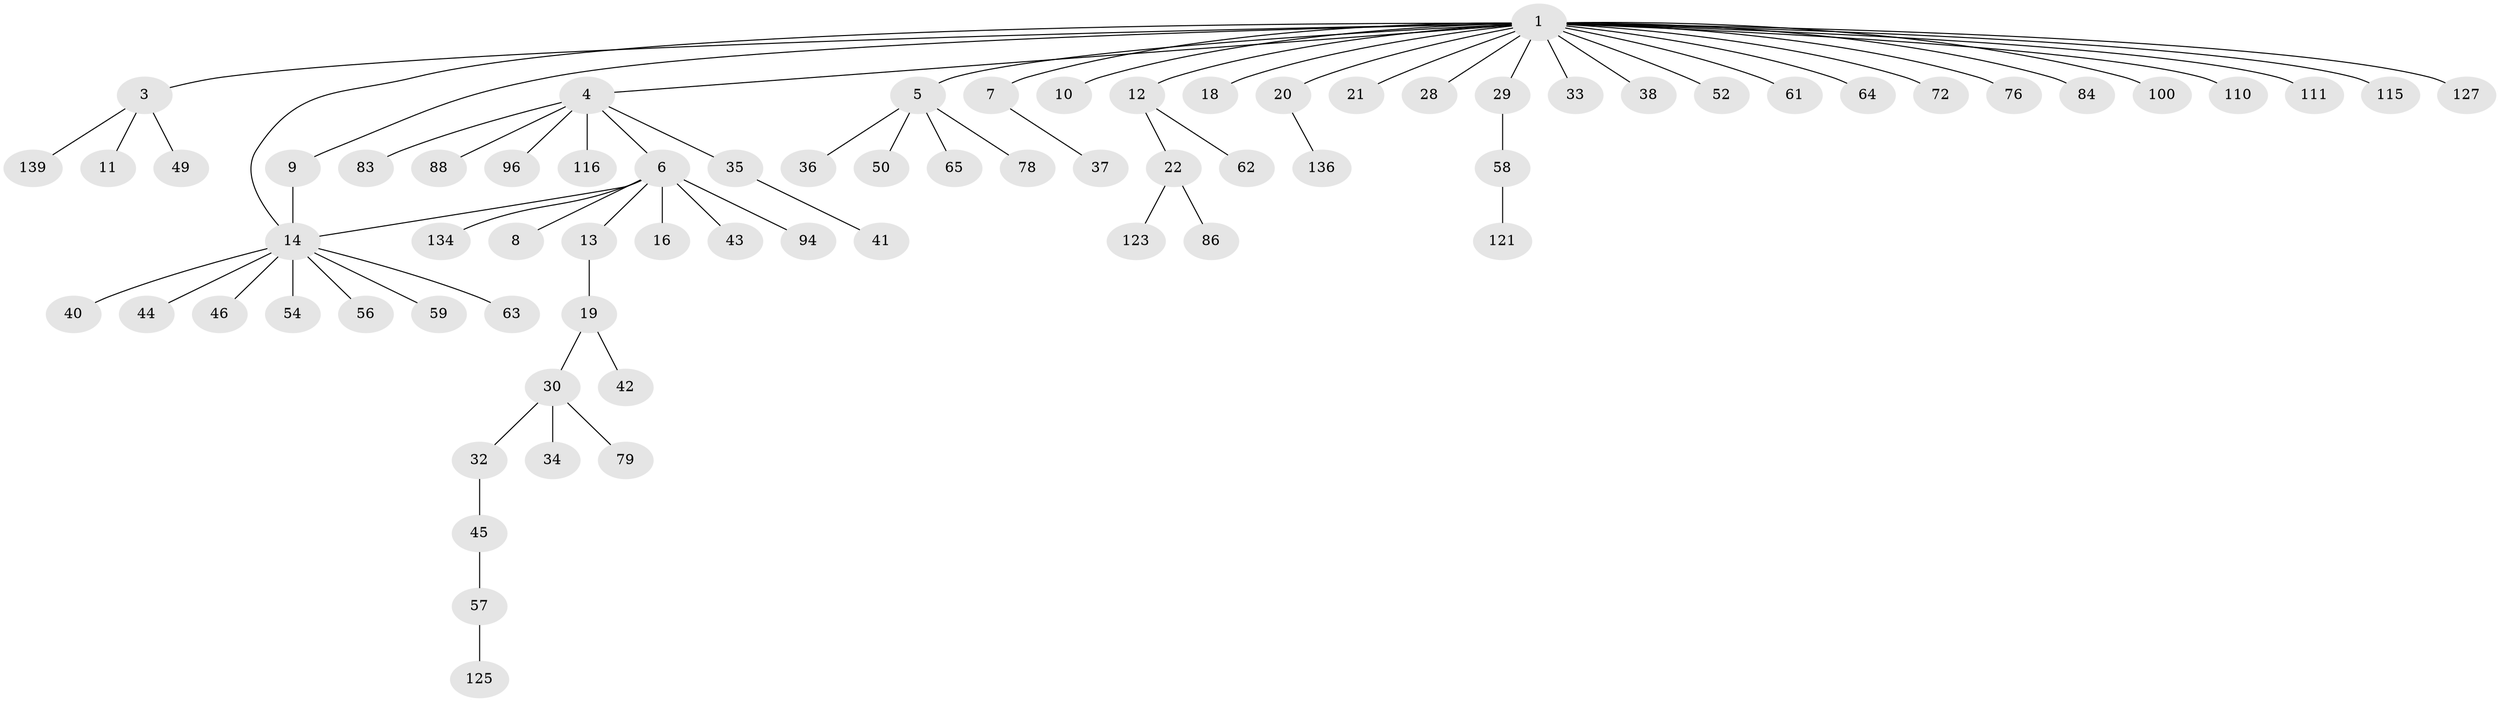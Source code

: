 // original degree distribution, {2: 0.17482517482517482, 26: 0.006993006993006993, 4: 0.04895104895104895, 8: 0.006993006993006993, 5: 0.006993006993006993, 9: 0.006993006993006993, 1: 0.6153846153846154, 6: 0.02097902097902098, 3: 0.1048951048951049, 11: 0.006993006993006993}
// Generated by graph-tools (version 1.1) at 2025/14/03/09/25 04:14:34]
// undirected, 71 vertices, 72 edges
graph export_dot {
graph [start="1"]
  node [color=gray90,style=filled];
  1 [super="+2"];
  3;
  4 [super="+26"];
  5;
  6 [super="+66"];
  7;
  8 [super="+91"];
  9;
  10;
  11;
  12 [super="+15+118+119+109"];
  13;
  14 [super="+140+80+27+17"];
  16;
  18;
  19 [super="+23+107+82+31"];
  20 [super="+47"];
  21;
  22 [super="+24"];
  28;
  29 [super="+106+55"];
  30;
  32;
  33 [super="+137"];
  34 [super="+99"];
  35;
  36 [super="+132"];
  37;
  38;
  40;
  41;
  42 [super="+120+74"];
  43;
  44;
  45 [super="+104+60"];
  46 [super="+114+89"];
  49;
  50;
  52;
  54 [super="+71"];
  56;
  57;
  58 [super="+69"];
  59;
  61 [super="+133"];
  62;
  63;
  64;
  65;
  72 [super="+122+138+98"];
  76;
  78;
  79 [super="+81"];
  83;
  84;
  86;
  88;
  94;
  96;
  100;
  110;
  111;
  115;
  116;
  121 [super="+130"];
  123;
  125;
  127;
  134;
  136;
  139;
  1 -- 38;
  1 -- 64;
  1 -- 3;
  1 -- 4;
  1 -- 5;
  1 -- 7;
  1 -- 72;
  1 -- 9;
  1 -- 10;
  1 -- 12;
  1 -- 76;
  1 -- 14;
  1 -- 18;
  1 -- 20;
  1 -- 21;
  1 -- 84;
  1 -- 28;
  1 -- 29;
  1 -- 33;
  1 -- 100;
  1 -- 110;
  1 -- 111;
  1 -- 115;
  1 -- 52;
  1 -- 61;
  1 -- 127;
  3 -- 11;
  3 -- 49;
  3 -- 139;
  4 -- 6;
  4 -- 35;
  4 -- 83;
  4 -- 88;
  4 -- 96;
  4 -- 116;
  5 -- 36;
  5 -- 50;
  5 -- 65;
  5 -- 78;
  6 -- 8;
  6 -- 13;
  6 -- 14;
  6 -- 16;
  6 -- 43;
  6 -- 94;
  6 -- 134;
  7 -- 37;
  9 -- 14;
  12 -- 62;
  12 -- 22;
  13 -- 19;
  14 -- 54;
  14 -- 40;
  14 -- 59;
  14 -- 44;
  14 -- 46;
  14 -- 56;
  14 -- 63;
  19 -- 30;
  19 -- 42;
  20 -- 136;
  22 -- 86;
  22 -- 123;
  29 -- 58;
  30 -- 32;
  30 -- 34;
  30 -- 79;
  32 -- 45;
  35 -- 41;
  45 -- 57;
  57 -- 125;
  58 -- 121;
}
